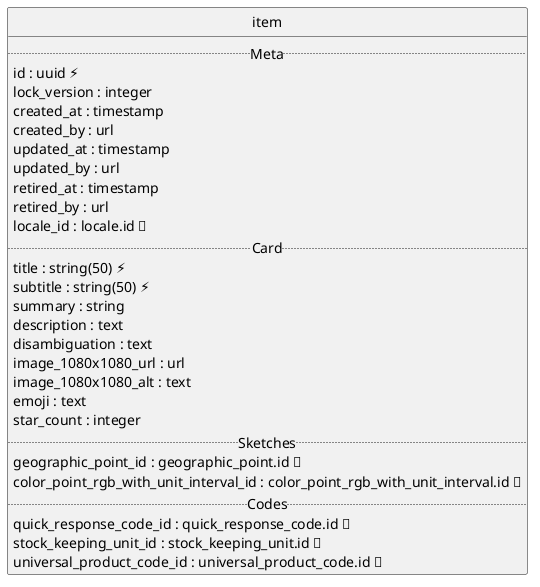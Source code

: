 @startuml uml
skinparam monochrome true
skinparam linetype ortho
hide circle

entity item {
  .. Meta ..
  id : uuid ⚡
  lock_version : integer
  created_at : timestamp
  created_by : url
  updated_at : timestamp
  updated_by : url
  retired_at : timestamp
  retired_by : url
  locale_id : locale.id 🔑
  .. Card ..
  title : string(50) ⚡
  subtitle : string(50) ⚡
  summary : string
  description : text
  disambiguation : text
  image_1080x1080_url : url
  image_1080x1080_alt : text
  emoji : text
  star_count : integer
  .. Sketches ..
  geographic_point_id : geographic_point.id 🔑
  color_point_rgb_with_unit_interval_id : color_point_rgb_with_unit_interval.id 🔑
  .. Codes ..
  quick_response_code_id : quick_response_code.id 🔑
  stock_keeping_unit_id : stock_keeping_unit.id 🔑
  universal_product_code_id : universal_product_code.id 🔑
}

@enduml
